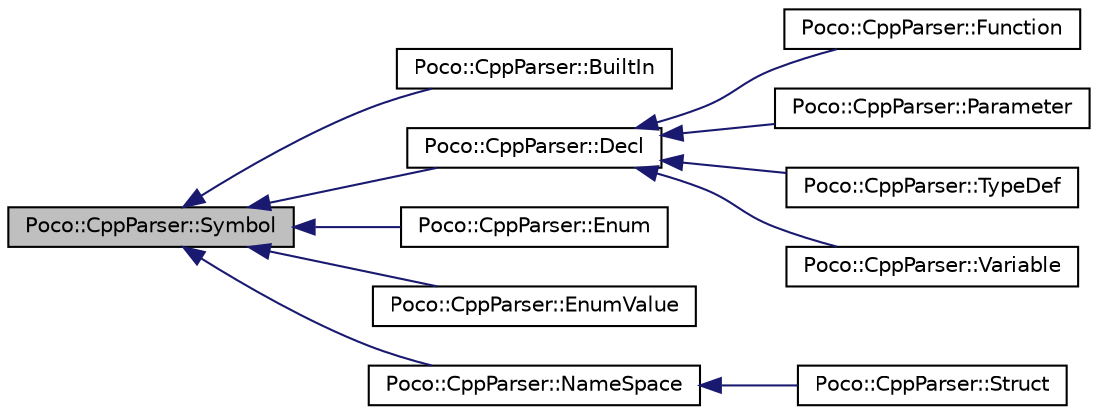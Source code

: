 digraph "Poco::CppParser::Symbol"
{
 // LATEX_PDF_SIZE
  edge [fontname="Helvetica",fontsize="10",labelfontname="Helvetica",labelfontsize="10"];
  node [fontname="Helvetica",fontsize="10",shape=record];
  rankdir="LR";
  Node1 [label="Poco::CppParser::Symbol",height=0.2,width=0.4,color="black", fillcolor="grey75", style="filled", fontcolor="black",tooltip=" "];
  Node1 -> Node2 [dir="back",color="midnightblue",fontsize="10",style="solid"];
  Node2 [label="Poco::CppParser::BuiltIn",height=0.2,width=0.4,color="black", fillcolor="white", style="filled",URL="$classPoco_1_1CppParser_1_1BuiltIn.html",tooltip="A placeholder for a built-in type."];
  Node1 -> Node3 [dir="back",color="midnightblue",fontsize="10",style="solid"];
  Node3 [label="Poco::CppParser::Decl",height=0.2,width=0.4,color="black", fillcolor="white", style="filled",URL="$classPoco_1_1CppParser_1_1Decl.html",tooltip=" "];
  Node3 -> Node4 [dir="back",color="midnightblue",fontsize="10",style="solid"];
  Node4 [label="Poco::CppParser::Function",height=0.2,width=0.4,color="black", fillcolor="white", style="filled",URL="$classPoco_1_1CppParser_1_1Function.html",tooltip="This class represents a (member) function declaration."];
  Node3 -> Node5 [dir="back",color="midnightblue",fontsize="10",style="solid"];
  Node5 [label="Poco::CppParser::Parameter",height=0.2,width=0.4,color="black", fillcolor="white", style="filled",URL="$classPoco_1_1CppParser_1_1Parameter.html",tooltip="This class represents a parameter to a function."];
  Node3 -> Node6 [dir="back",color="midnightblue",fontsize="10",style="solid"];
  Node6 [label="Poco::CppParser::TypeDef",height=0.2,width=0.4,color="black", fillcolor="white", style="filled",URL="$classPoco_1_1CppParser_1_1TypeDef.html",tooltip="This class represents a type definition (typedef)."];
  Node3 -> Node7 [dir="back",color="midnightblue",fontsize="10",style="solid"];
  Node7 [label="Poco::CppParser::Variable",height=0.2,width=0.4,color="black", fillcolor="white", style="filled",URL="$classPoco_1_1CppParser_1_1Variable.html",tooltip="This class represents (member) variable declaration."];
  Node1 -> Node8 [dir="back",color="midnightblue",fontsize="10",style="solid"];
  Node8 [label="Poco::CppParser::Enum",height=0.2,width=0.4,color="black", fillcolor="white", style="filled",URL="$classPoco_1_1CppParser_1_1Enum.html",tooltip=" "];
  Node1 -> Node9 [dir="back",color="midnightblue",fontsize="10",style="solid"];
  Node9 [label="Poco::CppParser::EnumValue",height=0.2,width=0.4,color="black", fillcolor="white", style="filled",URL="$classPoco_1_1CppParser_1_1EnumValue.html",tooltip=" "];
  Node1 -> Node10 [dir="back",color="midnightblue",fontsize="10",style="solid"];
  Node10 [label="Poco::CppParser::NameSpace",height=0.2,width=0.4,color="black", fillcolor="white", style="filled",URL="$classPoco_1_1CppParser_1_1NameSpace.html",tooltip="This class represents a namespace."];
  Node10 -> Node11 [dir="back",color="midnightblue",fontsize="10",style="solid"];
  Node11 [label="Poco::CppParser::Struct",height=0.2,width=0.4,color="black", fillcolor="white", style="filled",URL="$classPoco_1_1CppParser_1_1Struct.html",tooltip="This class represents a struct or class declaration."];
}
